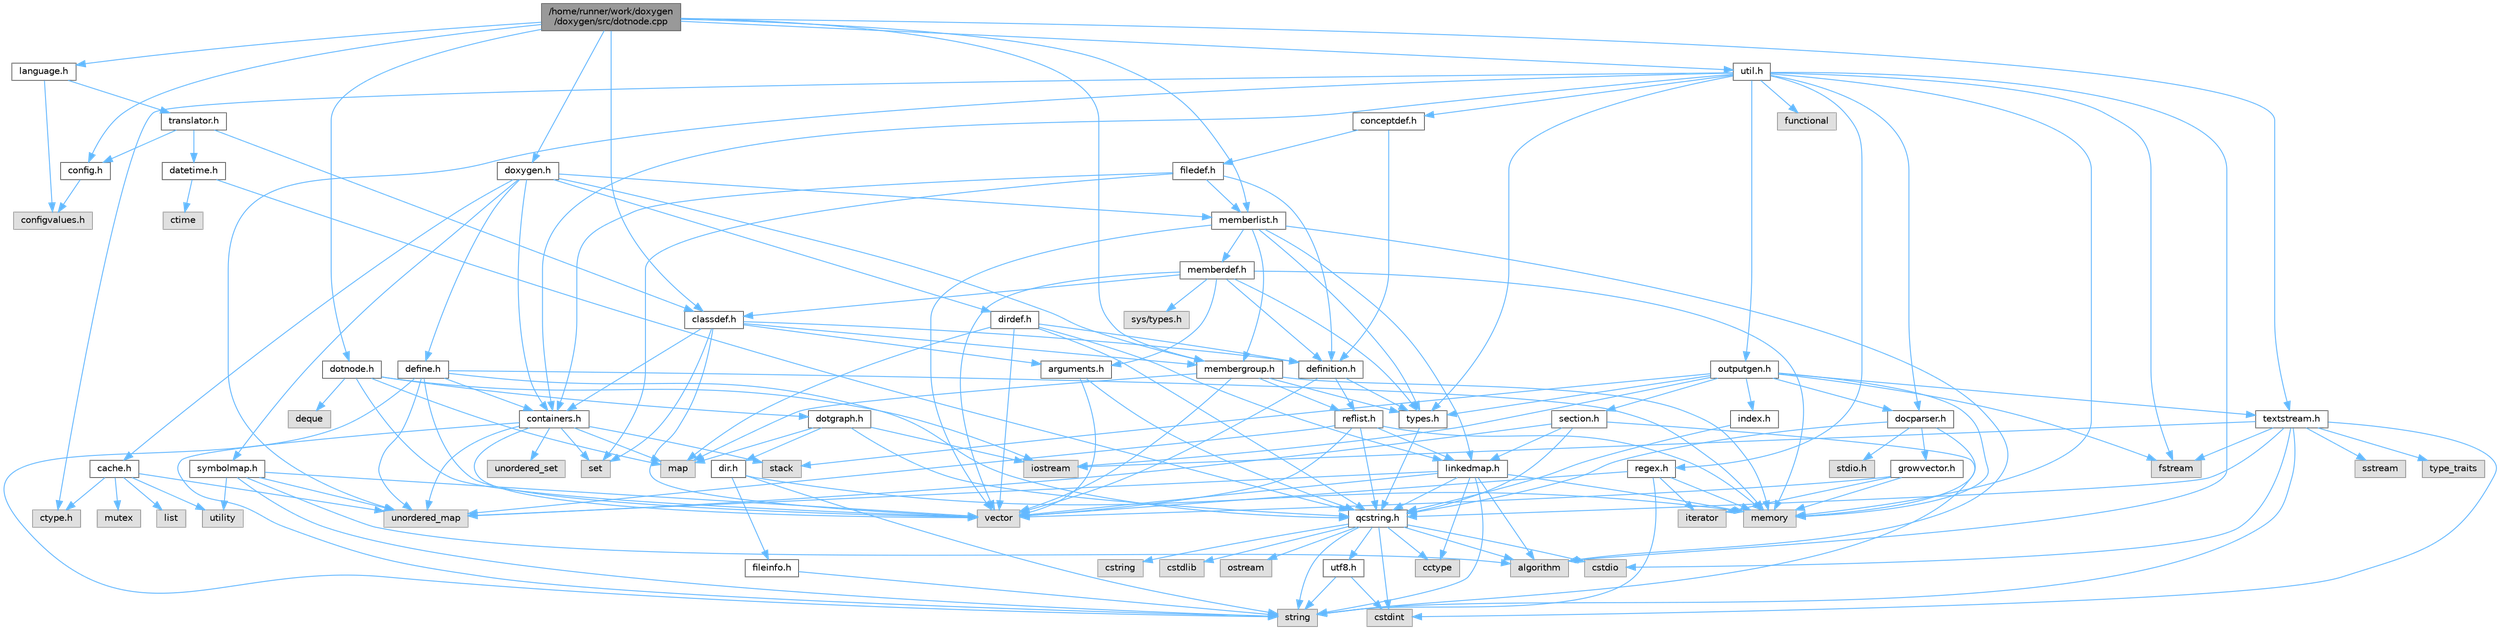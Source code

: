 digraph "/home/runner/work/doxygen/doxygen/src/dotnode.cpp"
{
 // INTERACTIVE_SVG=YES
 // LATEX_PDF_SIZE
  bgcolor="transparent";
  edge [fontname=Helvetica,fontsize=10,labelfontname=Helvetica,labelfontsize=10];
  node [fontname=Helvetica,fontsize=10,shape=box,height=0.2,width=0.4];
  Node1 [label="/home/runner/work/doxygen\l/doxygen/src/dotnode.cpp",height=0.2,width=0.4,color="gray40", fillcolor="grey60", style="filled", fontcolor="black",tooltip=" "];
  Node1 -> Node2 [color="steelblue1",style="solid"];
  Node2 [label="dotnode.h",height=0.2,width=0.4,color="grey40", fillcolor="white", style="filled",URL="$d8/d3b/dotnode_8h.html",tooltip=" "];
  Node2 -> Node3 [color="steelblue1",style="solid"];
  Node3 [label="vector",height=0.2,width=0.4,color="grey60", fillcolor="#E0E0E0", style="filled",tooltip=" "];
  Node2 -> Node4 [color="steelblue1",style="solid"];
  Node4 [label="map",height=0.2,width=0.4,color="grey60", fillcolor="#E0E0E0", style="filled",tooltip=" "];
  Node2 -> Node5 [color="steelblue1",style="solid"];
  Node5 [label="deque",height=0.2,width=0.4,color="grey60", fillcolor="#E0E0E0", style="filled",tooltip=" "];
  Node2 -> Node6 [color="steelblue1",style="solid"];
  Node6 [label="iostream",height=0.2,width=0.4,color="grey60", fillcolor="#E0E0E0", style="filled",tooltip=" "];
  Node2 -> Node7 [color="steelblue1",style="solid"];
  Node7 [label="dotgraph.h",height=0.2,width=0.4,color="grey40", fillcolor="white", style="filled",URL="$d0/daa/dotgraph_8h.html",tooltip=" "];
  Node7 -> Node6 [color="steelblue1",style="solid"];
  Node7 -> Node4 [color="steelblue1",style="solid"];
  Node7 -> Node8 [color="steelblue1",style="solid"];
  Node8 [label="qcstring.h",height=0.2,width=0.4,color="grey40", fillcolor="white", style="filled",URL="$d7/d5c/qcstring_8h.html",tooltip=" "];
  Node8 -> Node9 [color="steelblue1",style="solid"];
  Node9 [label="string",height=0.2,width=0.4,color="grey60", fillcolor="#E0E0E0", style="filled",tooltip=" "];
  Node8 -> Node10 [color="steelblue1",style="solid"];
  Node10 [label="algorithm",height=0.2,width=0.4,color="grey60", fillcolor="#E0E0E0", style="filled",tooltip=" "];
  Node8 -> Node11 [color="steelblue1",style="solid"];
  Node11 [label="cctype",height=0.2,width=0.4,color="grey60", fillcolor="#E0E0E0", style="filled",tooltip=" "];
  Node8 -> Node12 [color="steelblue1",style="solid"];
  Node12 [label="cstring",height=0.2,width=0.4,color="grey60", fillcolor="#E0E0E0", style="filled",tooltip=" "];
  Node8 -> Node13 [color="steelblue1",style="solid"];
  Node13 [label="cstdio",height=0.2,width=0.4,color="grey60", fillcolor="#E0E0E0", style="filled",tooltip=" "];
  Node8 -> Node14 [color="steelblue1",style="solid"];
  Node14 [label="cstdlib",height=0.2,width=0.4,color="grey60", fillcolor="#E0E0E0", style="filled",tooltip=" "];
  Node8 -> Node15 [color="steelblue1",style="solid"];
  Node15 [label="cstdint",height=0.2,width=0.4,color="grey60", fillcolor="#E0E0E0", style="filled",tooltip=" "];
  Node8 -> Node16 [color="steelblue1",style="solid"];
  Node16 [label="ostream",height=0.2,width=0.4,color="grey60", fillcolor="#E0E0E0", style="filled",tooltip=" "];
  Node8 -> Node17 [color="steelblue1",style="solid"];
  Node17 [label="utf8.h",height=0.2,width=0.4,color="grey40", fillcolor="white", style="filled",URL="$db/d7c/utf8_8h.html",tooltip="Various UTF8 related helper functions."];
  Node17 -> Node15 [color="steelblue1",style="solid"];
  Node17 -> Node9 [color="steelblue1",style="solid"];
  Node7 -> Node18 [color="steelblue1",style="solid"];
  Node18 [label="dir.h",height=0.2,width=0.4,color="grey40", fillcolor="white", style="filled",URL="$df/d9c/dir_8h.html",tooltip=" "];
  Node18 -> Node9 [color="steelblue1",style="solid"];
  Node18 -> Node19 [color="steelblue1",style="solid"];
  Node19 [label="memory",height=0.2,width=0.4,color="grey60", fillcolor="#E0E0E0", style="filled",tooltip=" "];
  Node18 -> Node20 [color="steelblue1",style="solid"];
  Node20 [label="fileinfo.h",height=0.2,width=0.4,color="grey40", fillcolor="white", style="filled",URL="$df/d45/fileinfo_8h.html",tooltip=" "];
  Node20 -> Node9 [color="steelblue1",style="solid"];
  Node1 -> Node21 [color="steelblue1",style="solid"];
  Node21 [label="classdef.h",height=0.2,width=0.4,color="grey40", fillcolor="white", style="filled",URL="$d1/da6/classdef_8h.html",tooltip=" "];
  Node21 -> Node3 [color="steelblue1",style="solid"];
  Node21 -> Node22 [color="steelblue1",style="solid"];
  Node22 [label="set",height=0.2,width=0.4,color="grey60", fillcolor="#E0E0E0", style="filled",tooltip=" "];
  Node21 -> Node23 [color="steelblue1",style="solid"];
  Node23 [label="containers.h",height=0.2,width=0.4,color="grey40", fillcolor="white", style="filled",URL="$d5/d75/containers_8h.html",tooltip=" "];
  Node23 -> Node3 [color="steelblue1",style="solid"];
  Node23 -> Node9 [color="steelblue1",style="solid"];
  Node23 -> Node22 [color="steelblue1",style="solid"];
  Node23 -> Node4 [color="steelblue1",style="solid"];
  Node23 -> Node24 [color="steelblue1",style="solid"];
  Node24 [label="unordered_set",height=0.2,width=0.4,color="grey60", fillcolor="#E0E0E0", style="filled",tooltip=" "];
  Node23 -> Node25 [color="steelblue1",style="solid"];
  Node25 [label="unordered_map",height=0.2,width=0.4,color="grey60", fillcolor="#E0E0E0", style="filled",tooltip=" "];
  Node23 -> Node26 [color="steelblue1",style="solid"];
  Node26 [label="stack",height=0.2,width=0.4,color="grey60", fillcolor="#E0E0E0", style="filled",tooltip=" "];
  Node21 -> Node27 [color="steelblue1",style="solid"];
  Node27 [label="definition.h",height=0.2,width=0.4,color="grey40", fillcolor="white", style="filled",URL="$df/da1/definition_8h.html",tooltip=" "];
  Node27 -> Node3 [color="steelblue1",style="solid"];
  Node27 -> Node28 [color="steelblue1",style="solid"];
  Node28 [label="types.h",height=0.2,width=0.4,color="grey40", fillcolor="white", style="filled",URL="$d9/d49/types_8h.html",tooltip="This file contains a number of basic enums and types."];
  Node28 -> Node8 [color="steelblue1",style="solid"];
  Node27 -> Node29 [color="steelblue1",style="solid"];
  Node29 [label="reflist.h",height=0.2,width=0.4,color="grey40", fillcolor="white", style="filled",URL="$d1/d02/reflist_8h.html",tooltip=" "];
  Node29 -> Node3 [color="steelblue1",style="solid"];
  Node29 -> Node25 [color="steelblue1",style="solid"];
  Node29 -> Node19 [color="steelblue1",style="solid"];
  Node29 -> Node8 [color="steelblue1",style="solid"];
  Node29 -> Node30 [color="steelblue1",style="solid"];
  Node30 [label="linkedmap.h",height=0.2,width=0.4,color="grey40", fillcolor="white", style="filled",URL="$da/de1/linkedmap_8h.html",tooltip=" "];
  Node30 -> Node25 [color="steelblue1",style="solid"];
  Node30 -> Node3 [color="steelblue1",style="solid"];
  Node30 -> Node19 [color="steelblue1",style="solid"];
  Node30 -> Node9 [color="steelblue1",style="solid"];
  Node30 -> Node10 [color="steelblue1",style="solid"];
  Node30 -> Node11 [color="steelblue1",style="solid"];
  Node30 -> Node8 [color="steelblue1",style="solid"];
  Node21 -> Node31 [color="steelblue1",style="solid"];
  Node31 [label="arguments.h",height=0.2,width=0.4,color="grey40", fillcolor="white", style="filled",URL="$df/d9b/arguments_8h.html",tooltip=" "];
  Node31 -> Node3 [color="steelblue1",style="solid"];
  Node31 -> Node8 [color="steelblue1",style="solid"];
  Node21 -> Node32 [color="steelblue1",style="solid"];
  Node32 [label="membergroup.h",height=0.2,width=0.4,color="grey40", fillcolor="white", style="filled",URL="$d9/d11/membergroup_8h.html",tooltip=" "];
  Node32 -> Node3 [color="steelblue1",style="solid"];
  Node32 -> Node4 [color="steelblue1",style="solid"];
  Node32 -> Node19 [color="steelblue1",style="solid"];
  Node32 -> Node28 [color="steelblue1",style="solid"];
  Node32 -> Node29 [color="steelblue1",style="solid"];
  Node1 -> Node33 [color="steelblue1",style="solid"];
  Node33 [label="config.h",height=0.2,width=0.4,color="grey40", fillcolor="white", style="filled",URL="$db/d16/config_8h.html",tooltip=" "];
  Node33 -> Node34 [color="steelblue1",style="solid"];
  Node34 [label="configvalues.h",height=0.2,width=0.4,color="grey60", fillcolor="#E0E0E0", style="filled",tooltip=" "];
  Node1 -> Node35 [color="steelblue1",style="solid"];
  Node35 [label="memberlist.h",height=0.2,width=0.4,color="grey40", fillcolor="white", style="filled",URL="$dd/d78/memberlist_8h.html",tooltip=" "];
  Node35 -> Node3 [color="steelblue1",style="solid"];
  Node35 -> Node10 [color="steelblue1",style="solid"];
  Node35 -> Node36 [color="steelblue1",style="solid"];
  Node36 [label="memberdef.h",height=0.2,width=0.4,color="grey40", fillcolor="white", style="filled",URL="$d4/d46/memberdef_8h.html",tooltip=" "];
  Node36 -> Node3 [color="steelblue1",style="solid"];
  Node36 -> Node19 [color="steelblue1",style="solid"];
  Node36 -> Node37 [color="steelblue1",style="solid"];
  Node37 [label="sys/types.h",height=0.2,width=0.4,color="grey60", fillcolor="#E0E0E0", style="filled",tooltip=" "];
  Node36 -> Node28 [color="steelblue1",style="solid"];
  Node36 -> Node27 [color="steelblue1",style="solid"];
  Node36 -> Node31 [color="steelblue1",style="solid"];
  Node36 -> Node21 [color="steelblue1",style="solid"];
  Node35 -> Node30 [color="steelblue1",style="solid"];
  Node35 -> Node28 [color="steelblue1",style="solid"];
  Node35 -> Node32 [color="steelblue1",style="solid"];
  Node1 -> Node32 [color="steelblue1",style="solid"];
  Node1 -> Node38 [color="steelblue1",style="solid"];
  Node38 [label="language.h",height=0.2,width=0.4,color="grey40", fillcolor="white", style="filled",URL="$d8/dce/language_8h.html",tooltip=" "];
  Node38 -> Node39 [color="steelblue1",style="solid"];
  Node39 [label="translator.h",height=0.2,width=0.4,color="grey40", fillcolor="white", style="filled",URL="$d9/df1/translator_8h.html",tooltip=" "];
  Node39 -> Node21 [color="steelblue1",style="solid"];
  Node39 -> Node33 [color="steelblue1",style="solid"];
  Node39 -> Node40 [color="steelblue1",style="solid"];
  Node40 [label="datetime.h",height=0.2,width=0.4,color="grey40", fillcolor="white", style="filled",URL="$de/d1b/datetime_8h.html",tooltip=" "];
  Node40 -> Node41 [color="steelblue1",style="solid"];
  Node41 [label="ctime",height=0.2,width=0.4,color="grey60", fillcolor="#E0E0E0", style="filled",tooltip=" "];
  Node40 -> Node8 [color="steelblue1",style="solid"];
  Node38 -> Node34 [color="steelblue1",style="solid"];
  Node1 -> Node42 [color="steelblue1",style="solid"];
  Node42 [label="doxygen.h",height=0.2,width=0.4,color="grey40", fillcolor="white", style="filled",URL="$d1/da1/doxygen_8h.html",tooltip=" "];
  Node42 -> Node23 [color="steelblue1",style="solid"];
  Node42 -> Node32 [color="steelblue1",style="solid"];
  Node42 -> Node43 [color="steelblue1",style="solid"];
  Node43 [label="dirdef.h",height=0.2,width=0.4,color="grey40", fillcolor="white", style="filled",URL="$d6/d15/dirdef_8h.html",tooltip=" "];
  Node43 -> Node3 [color="steelblue1",style="solid"];
  Node43 -> Node4 [color="steelblue1",style="solid"];
  Node43 -> Node8 [color="steelblue1",style="solid"];
  Node43 -> Node30 [color="steelblue1",style="solid"];
  Node43 -> Node27 [color="steelblue1",style="solid"];
  Node42 -> Node35 [color="steelblue1",style="solid"];
  Node42 -> Node44 [color="steelblue1",style="solid"];
  Node44 [label="define.h",height=0.2,width=0.4,color="grey40", fillcolor="white", style="filled",URL="$df/d67/define_8h.html",tooltip=" "];
  Node44 -> Node3 [color="steelblue1",style="solid"];
  Node44 -> Node19 [color="steelblue1",style="solid"];
  Node44 -> Node9 [color="steelblue1",style="solid"];
  Node44 -> Node25 [color="steelblue1",style="solid"];
  Node44 -> Node8 [color="steelblue1",style="solid"];
  Node44 -> Node23 [color="steelblue1",style="solid"];
  Node42 -> Node45 [color="steelblue1",style="solid"];
  Node45 [label="cache.h",height=0.2,width=0.4,color="grey40", fillcolor="white", style="filled",URL="$d3/d26/cache_8h.html",tooltip=" "];
  Node45 -> Node46 [color="steelblue1",style="solid"];
  Node46 [label="list",height=0.2,width=0.4,color="grey60", fillcolor="#E0E0E0", style="filled",tooltip=" "];
  Node45 -> Node25 [color="steelblue1",style="solid"];
  Node45 -> Node47 [color="steelblue1",style="solid"];
  Node47 [label="mutex",height=0.2,width=0.4,color="grey60", fillcolor="#E0E0E0", style="filled",tooltip=" "];
  Node45 -> Node48 [color="steelblue1",style="solid"];
  Node48 [label="utility",height=0.2,width=0.4,color="grey60", fillcolor="#E0E0E0", style="filled",tooltip=" "];
  Node45 -> Node49 [color="steelblue1",style="solid"];
  Node49 [label="ctype.h",height=0.2,width=0.4,color="grey60", fillcolor="#E0E0E0", style="filled",tooltip=" "];
  Node42 -> Node50 [color="steelblue1",style="solid"];
  Node50 [label="symbolmap.h",height=0.2,width=0.4,color="grey40", fillcolor="white", style="filled",URL="$d7/ddd/symbolmap_8h.html",tooltip=" "];
  Node50 -> Node10 [color="steelblue1",style="solid"];
  Node50 -> Node25 [color="steelblue1",style="solid"];
  Node50 -> Node3 [color="steelblue1",style="solid"];
  Node50 -> Node9 [color="steelblue1",style="solid"];
  Node50 -> Node48 [color="steelblue1",style="solid"];
  Node1 -> Node51 [color="steelblue1",style="solid"];
  Node51 [label="util.h",height=0.2,width=0.4,color="grey40", fillcolor="white", style="filled",URL="$d8/d3c/util_8h.html",tooltip="A bunch of utility functions."];
  Node51 -> Node19 [color="steelblue1",style="solid"];
  Node51 -> Node25 [color="steelblue1",style="solid"];
  Node51 -> Node10 [color="steelblue1",style="solid"];
  Node51 -> Node52 [color="steelblue1",style="solid"];
  Node52 [label="functional",height=0.2,width=0.4,color="grey60", fillcolor="#E0E0E0", style="filled",tooltip=" "];
  Node51 -> Node53 [color="steelblue1",style="solid"];
  Node53 [label="fstream",height=0.2,width=0.4,color="grey60", fillcolor="#E0E0E0", style="filled",tooltip=" "];
  Node51 -> Node49 [color="steelblue1",style="solid"];
  Node51 -> Node28 [color="steelblue1",style="solid"];
  Node51 -> Node54 [color="steelblue1",style="solid"];
  Node54 [label="docparser.h",height=0.2,width=0.4,color="grey40", fillcolor="white", style="filled",URL="$de/d9c/docparser_8h.html",tooltip=" "];
  Node54 -> Node55 [color="steelblue1",style="solid"];
  Node55 [label="stdio.h",height=0.2,width=0.4,color="grey60", fillcolor="#E0E0E0", style="filled",tooltip=" "];
  Node54 -> Node19 [color="steelblue1",style="solid"];
  Node54 -> Node8 [color="steelblue1",style="solid"];
  Node54 -> Node56 [color="steelblue1",style="solid"];
  Node56 [label="growvector.h",height=0.2,width=0.4,color="grey40", fillcolor="white", style="filled",URL="$d7/d50/growvector_8h.html",tooltip=" "];
  Node56 -> Node3 [color="steelblue1",style="solid"];
  Node56 -> Node19 [color="steelblue1",style="solid"];
  Node56 -> Node57 [color="steelblue1",style="solid"];
  Node57 [label="iterator",height=0.2,width=0.4,color="grey60", fillcolor="#E0E0E0", style="filled",tooltip=" "];
  Node51 -> Node23 [color="steelblue1",style="solid"];
  Node51 -> Node58 [color="steelblue1",style="solid"];
  Node58 [label="outputgen.h",height=0.2,width=0.4,color="grey40", fillcolor="white", style="filled",URL="$df/d06/outputgen_8h.html",tooltip=" "];
  Node58 -> Node19 [color="steelblue1",style="solid"];
  Node58 -> Node26 [color="steelblue1",style="solid"];
  Node58 -> Node6 [color="steelblue1",style="solid"];
  Node58 -> Node53 [color="steelblue1",style="solid"];
  Node58 -> Node28 [color="steelblue1",style="solid"];
  Node58 -> Node59 [color="steelblue1",style="solid"];
  Node59 [label="index.h",height=0.2,width=0.4,color="grey40", fillcolor="white", style="filled",URL="$d1/db5/index_8h.html",tooltip=" "];
  Node59 -> Node8 [color="steelblue1",style="solid"];
  Node58 -> Node60 [color="steelblue1",style="solid"];
  Node60 [label="section.h",height=0.2,width=0.4,color="grey40", fillcolor="white", style="filled",URL="$d1/d2a/section_8h.html",tooltip=" "];
  Node60 -> Node9 [color="steelblue1",style="solid"];
  Node60 -> Node25 [color="steelblue1",style="solid"];
  Node60 -> Node8 [color="steelblue1",style="solid"];
  Node60 -> Node30 [color="steelblue1",style="solid"];
  Node58 -> Node61 [color="steelblue1",style="solid"];
  Node61 [label="textstream.h",height=0.2,width=0.4,color="grey40", fillcolor="white", style="filled",URL="$d4/d7d/textstream_8h.html",tooltip=" "];
  Node61 -> Node9 [color="steelblue1",style="solid"];
  Node61 -> Node6 [color="steelblue1",style="solid"];
  Node61 -> Node62 [color="steelblue1",style="solid"];
  Node62 [label="sstream",height=0.2,width=0.4,color="grey60", fillcolor="#E0E0E0", style="filled",tooltip=" "];
  Node61 -> Node15 [color="steelblue1",style="solid"];
  Node61 -> Node13 [color="steelblue1",style="solid"];
  Node61 -> Node53 [color="steelblue1",style="solid"];
  Node61 -> Node63 [color="steelblue1",style="solid"];
  Node63 [label="type_traits",height=0.2,width=0.4,color="grey60", fillcolor="#E0E0E0", style="filled",tooltip=" "];
  Node61 -> Node8 [color="steelblue1",style="solid"];
  Node58 -> Node54 [color="steelblue1",style="solid"];
  Node51 -> Node64 [color="steelblue1",style="solid"];
  Node64 [label="regex.h",height=0.2,width=0.4,color="grey40", fillcolor="white", style="filled",URL="$d1/d21/regex_8h.html",tooltip=" "];
  Node64 -> Node19 [color="steelblue1",style="solid"];
  Node64 -> Node9 [color="steelblue1",style="solid"];
  Node64 -> Node3 [color="steelblue1",style="solid"];
  Node64 -> Node57 [color="steelblue1",style="solid"];
  Node51 -> Node65 [color="steelblue1",style="solid"];
  Node65 [label="conceptdef.h",height=0.2,width=0.4,color="grey40", fillcolor="white", style="filled",URL="$da/df1/conceptdef_8h.html",tooltip=" "];
  Node65 -> Node27 [color="steelblue1",style="solid"];
  Node65 -> Node66 [color="steelblue1",style="solid"];
  Node66 [label="filedef.h",height=0.2,width=0.4,color="grey40", fillcolor="white", style="filled",URL="$d4/d3a/filedef_8h.html",tooltip=" "];
  Node66 -> Node22 [color="steelblue1",style="solid"];
  Node66 -> Node27 [color="steelblue1",style="solid"];
  Node66 -> Node35 [color="steelblue1",style="solid"];
  Node66 -> Node23 [color="steelblue1",style="solid"];
  Node1 -> Node61 [color="steelblue1",style="solid"];
}
